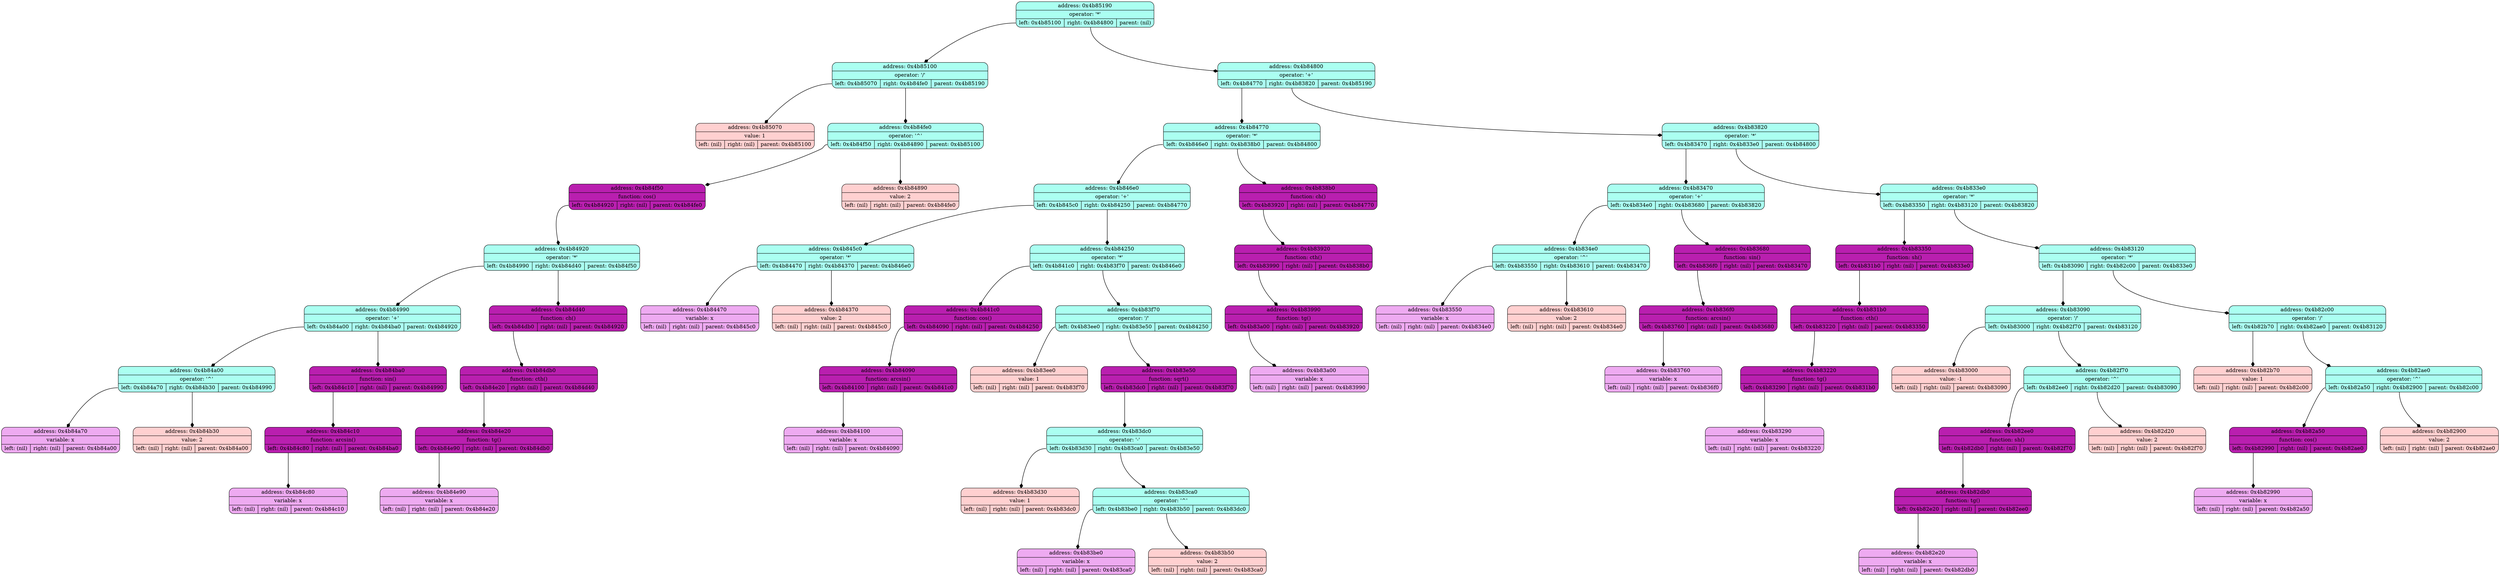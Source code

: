 digraph List {
	dpi = 100;
	fontname = "Comic Sans MS";
	fontsize = 20;
	rankdir  = TB;
graph [fillcolor = lightgreen, ranksep = 1.3, nodesep = 0.5, style = "rounded", color = green, penwidth = 2];
edge [color = black, arrowhead = diamond, arrowsize = 1, penwidth = 1.2];
node1 [shape = Mrecord, style = filled, fillcolor = "#ABFFF1", label ="{address: 0x4b85190|operator: '*'| { <ptr1> left: 0x4b85100| <ptr2> right: 0x4b84800|parent: (nil)}}"]
node2 [shape = Mrecord, style = filled, fillcolor = "#ABFFF1", label ="{address: 0x4b85190|operator: '*'| { <ptr1> left: 0x4b85100| <ptr2> right: 0x4b84800|parent: (nil)}}"]
node1: <ptr1> -> node2; node3 [shape = Mrecord, style = filled, fillcolor = "#ABFFF1", label ="{address: 0x4b85190|operator: '*'| { <ptr1> left: 0x4b85100| <ptr2> right: 0x4b84800|parent: (nil)}}"]
node1: <ptr2> -> node3; 
node2 [shape = Mrecord, style = filled, fillcolor = "#ABFFF1", label ="{address: 0x4b85100|operator: '/'| { <ptr1> left: 0x4b85070| <ptr2> right: 0x4b84fe0|parent: 0x4b85190}}"]
node4 [shape = Mrecord, style = filled, fillcolor = "#ABFFF1", label ="{address: 0x4b85100|operator: '/'| { <ptr1> left: 0x4b85070| <ptr2> right: 0x4b84fe0|parent: 0x4b85190}}"]
node2: <ptr1> -> node4; node5 [shape = Mrecord, style = filled, fillcolor = "#ABFFF1", label ="{address: 0x4b85100|operator: '/'| { <ptr1> left: 0x4b85070| <ptr2> right: 0x4b84fe0|parent: 0x4b85190}}"]
node2: <ptr2> -> node5; 
node3 [shape = Mrecord, style = filled, fillcolor = "#ABFFF1", label ="{address: 0x4b84800|operator: '+'| { <ptr1> left: 0x4b84770| <ptr2> right: 0x4b83820|parent: 0x4b85190}}"]
node6 [shape = Mrecord, style = filled, fillcolor = "#ABFFF1", label ="{address: 0x4b84800|operator: '+'| { <ptr1> left: 0x4b84770| <ptr2> right: 0x4b83820|parent: 0x4b85190}}"]
node3: <ptr1> -> node6; node7 [shape = Mrecord, style = filled, fillcolor = "#ABFFF1", label ="{address: 0x4b84800|operator: '+'| { <ptr1> left: 0x4b84770| <ptr2> right: 0x4b83820|parent: 0x4b85190}}"]
node3: <ptr2> -> node7; 
node4 [shape = Mrecord, style = filled, fillcolor = "#FFD0D0", label ="{address: 0x4b85070|value: 1| { <ptr1> left: (nil)| <ptr2> right: (nil)|parent: 0x4b85100}}"]

node5 [shape = Mrecord, style = filled, fillcolor = "#ABFFF1", label ="{address: 0x4b84fe0|operator: '^'| { <ptr1> left: 0x4b84f50| <ptr2> right: 0x4b84890|parent: 0x4b85100}}"]
node8 [shape = Mrecord, style = filled, fillcolor = "#ABFFF1", label ="{address: 0x4b84fe0|operator: '^'| { <ptr1> left: 0x4b84f50| <ptr2> right: 0x4b84890|parent: 0x4b85100}}"]
node5: <ptr1> -> node8; node9 [shape = Mrecord, style = filled, fillcolor = "#ABFFF1", label ="{address: 0x4b84fe0|operator: '^'| { <ptr1> left: 0x4b84f50| <ptr2> right: 0x4b84890|parent: 0x4b85100}}"]
node5: <ptr2> -> node9; 
node6 [shape = Mrecord, style = filled, fillcolor = "#ABFFF1", label ="{address: 0x4b84770|operator: '*'| { <ptr1> left: 0x4b846e0| <ptr2> right: 0x4b838b0|parent: 0x4b84800}}"]
node10 [shape = Mrecord, style = filled, fillcolor = "#ABFFF1", label ="{address: 0x4b84770|operator: '*'| { <ptr1> left: 0x4b846e0| <ptr2> right: 0x4b838b0|parent: 0x4b84800}}"]
node6: <ptr1> -> node10; node11 [shape = Mrecord, style = filled, fillcolor = "#ABFFF1", label ="{address: 0x4b84770|operator: '*'| { <ptr1> left: 0x4b846e0| <ptr2> right: 0x4b838b0|parent: 0x4b84800}}"]
node6: <ptr2> -> node11; 
node7 [shape = Mrecord, style = filled, fillcolor = "#ABFFF1", label ="{address: 0x4b83820|operator: '*'| { <ptr1> left: 0x4b83470| <ptr2> right: 0x4b833e0|parent: 0x4b84800}}"]
node12 [shape = Mrecord, style = filled, fillcolor = "#ABFFF1", label ="{address: 0x4b83820|operator: '*'| { <ptr1> left: 0x4b83470| <ptr2> right: 0x4b833e0|parent: 0x4b84800}}"]
node7: <ptr1> -> node12; node13 [shape = Mrecord, style = filled, fillcolor = "#ABFFF1", label ="{address: 0x4b83820|operator: '*'| { <ptr1> left: 0x4b83470| <ptr2> right: 0x4b833e0|parent: 0x4b84800}}"]
node7: <ptr2> -> node13; 
node8 [shape = Mrecord, style = filled, fillcolor = "#B91FAF", label ="{address: 0x4b84f50|function: cos()| { <ptr1> left: 0x4b84920| <ptr2> right: (nil)|parent: 0x4b84fe0}}"]
node14 [shape = Mrecord, style = filled, fillcolor = "#B91FAF", label ="{address: 0x4b84f50|function: cos()| { <ptr1> left: 0x4b84920| <ptr2> right: (nil)|parent: 0x4b84fe0}}"]
node8: <ptr1> -> node14; 
node9 [shape = Mrecord, style = filled, fillcolor = "#FFD0D0", label ="{address: 0x4b84890|value: 2| { <ptr1> left: (nil)| <ptr2> right: (nil)|parent: 0x4b84fe0}}"]

node10 [shape = Mrecord, style = filled, fillcolor = "#ABFFF1", label ="{address: 0x4b846e0|operator: '+'| { <ptr1> left: 0x4b845c0| <ptr2> right: 0x4b84250|parent: 0x4b84770}}"]
node15 [shape = Mrecord, style = filled, fillcolor = "#ABFFF1", label ="{address: 0x4b846e0|operator: '+'| { <ptr1> left: 0x4b845c0| <ptr2> right: 0x4b84250|parent: 0x4b84770}}"]
node10: <ptr1> -> node15; node16 [shape = Mrecord, style = filled, fillcolor = "#ABFFF1", label ="{address: 0x4b846e0|operator: '+'| { <ptr1> left: 0x4b845c0| <ptr2> right: 0x4b84250|parent: 0x4b84770}}"]
node10: <ptr2> -> node16; 
node11 [shape = Mrecord, style = filled, fillcolor = "#B91FAF", label ="{address: 0x4b838b0|function: ch()| { <ptr1> left: 0x4b83920| <ptr2> right: (nil)|parent: 0x4b84770}}"]
node17 [shape = Mrecord, style = filled, fillcolor = "#B91FAF", label ="{address: 0x4b838b0|function: ch()| { <ptr1> left: 0x4b83920| <ptr2> right: (nil)|parent: 0x4b84770}}"]
node11: <ptr1> -> node17; 
node12 [shape = Mrecord, style = filled, fillcolor = "#ABFFF1", label ="{address: 0x4b83470|operator: '+'| { <ptr1> left: 0x4b834e0| <ptr2> right: 0x4b83680|parent: 0x4b83820}}"]
node18 [shape = Mrecord, style = filled, fillcolor = "#ABFFF1", label ="{address: 0x4b83470|operator: '+'| { <ptr1> left: 0x4b834e0| <ptr2> right: 0x4b83680|parent: 0x4b83820}}"]
node12: <ptr1> -> node18; node19 [shape = Mrecord, style = filled, fillcolor = "#ABFFF1", label ="{address: 0x4b83470|operator: '+'| { <ptr1> left: 0x4b834e0| <ptr2> right: 0x4b83680|parent: 0x4b83820}}"]
node12: <ptr2> -> node19; 
node13 [shape = Mrecord, style = filled, fillcolor = "#ABFFF1", label ="{address: 0x4b833e0|operator: '*'| { <ptr1> left: 0x4b83350| <ptr2> right: 0x4b83120|parent: 0x4b83820}}"]
node20 [shape = Mrecord, style = filled, fillcolor = "#ABFFF1", label ="{address: 0x4b833e0|operator: '*'| { <ptr1> left: 0x4b83350| <ptr2> right: 0x4b83120|parent: 0x4b83820}}"]
node13: <ptr1> -> node20; node21 [shape = Mrecord, style = filled, fillcolor = "#ABFFF1", label ="{address: 0x4b833e0|operator: '*'| { <ptr1> left: 0x4b83350| <ptr2> right: 0x4b83120|parent: 0x4b83820}}"]
node13: <ptr2> -> node21; 
node14 [shape = Mrecord, style = filled, fillcolor = "#ABFFF1", label ="{address: 0x4b84920|operator: '*'| { <ptr1> left: 0x4b84990| <ptr2> right: 0x4b84d40|parent: 0x4b84f50}}"]
node22 [shape = Mrecord, style = filled, fillcolor = "#ABFFF1", label ="{address: 0x4b84920|operator: '*'| { <ptr1> left: 0x4b84990| <ptr2> right: 0x4b84d40|parent: 0x4b84f50}}"]
node14: <ptr1> -> node22; node23 [shape = Mrecord, style = filled, fillcolor = "#ABFFF1", label ="{address: 0x4b84920|operator: '*'| { <ptr1> left: 0x4b84990| <ptr2> right: 0x4b84d40|parent: 0x4b84f50}}"]
node14: <ptr2> -> node23; 
node15 [shape = Mrecord, style = filled, fillcolor = "#ABFFF1", label ="{address: 0x4b845c0|operator: '*'| { <ptr1> left: 0x4b84470| <ptr2> right: 0x4b84370|parent: 0x4b846e0}}"]
node24 [shape = Mrecord, style = filled, fillcolor = "#ABFFF1", label ="{address: 0x4b845c0|operator: '*'| { <ptr1> left: 0x4b84470| <ptr2> right: 0x4b84370|parent: 0x4b846e0}}"]
node15: <ptr1> -> node24; node25 [shape = Mrecord, style = filled, fillcolor = "#ABFFF1", label ="{address: 0x4b845c0|operator: '*'| { <ptr1> left: 0x4b84470| <ptr2> right: 0x4b84370|parent: 0x4b846e0}}"]
node15: <ptr2> -> node25; 
node16 [shape = Mrecord, style = filled, fillcolor = "#ABFFF1", label ="{address: 0x4b84250|operator: '*'| { <ptr1> left: 0x4b841c0| <ptr2> right: 0x4b83f70|parent: 0x4b846e0}}"]
node26 [shape = Mrecord, style = filled, fillcolor = "#ABFFF1", label ="{address: 0x4b84250|operator: '*'| { <ptr1> left: 0x4b841c0| <ptr2> right: 0x4b83f70|parent: 0x4b846e0}}"]
node16: <ptr1> -> node26; node27 [shape = Mrecord, style = filled, fillcolor = "#ABFFF1", label ="{address: 0x4b84250|operator: '*'| { <ptr1> left: 0x4b841c0| <ptr2> right: 0x4b83f70|parent: 0x4b846e0}}"]
node16: <ptr2> -> node27; 
node17 [shape = Mrecord, style = filled, fillcolor = "#B91FAF", label ="{address: 0x4b83920|function: cth()| { <ptr1> left: 0x4b83990| <ptr2> right: (nil)|parent: 0x4b838b0}}"]
node28 [shape = Mrecord, style = filled, fillcolor = "#B91FAF", label ="{address: 0x4b83920|function: cth()| { <ptr1> left: 0x4b83990| <ptr2> right: (nil)|parent: 0x4b838b0}}"]
node17: <ptr1> -> node28; 
node18 [shape = Mrecord, style = filled, fillcolor = "#ABFFF1", label ="{address: 0x4b834e0|operator: '^'| { <ptr1> left: 0x4b83550| <ptr2> right: 0x4b83610|parent: 0x4b83470}}"]
node29 [shape = Mrecord, style = filled, fillcolor = "#ABFFF1", label ="{address: 0x4b834e0|operator: '^'| { <ptr1> left: 0x4b83550| <ptr2> right: 0x4b83610|parent: 0x4b83470}}"]
node18: <ptr1> -> node29; node30 [shape = Mrecord, style = filled, fillcolor = "#ABFFF1", label ="{address: 0x4b834e0|operator: '^'| { <ptr1> left: 0x4b83550| <ptr2> right: 0x4b83610|parent: 0x4b83470}}"]
node18: <ptr2> -> node30; 
node19 [shape = Mrecord, style = filled, fillcolor = "#B91FAF", label ="{address: 0x4b83680|function: sin()| { <ptr1> left: 0x4b836f0| <ptr2> right: (nil)|parent: 0x4b83470}}"]
node31 [shape = Mrecord, style = filled, fillcolor = "#B91FAF", label ="{address: 0x4b83680|function: sin()| { <ptr1> left: 0x4b836f0| <ptr2> right: (nil)|parent: 0x4b83470}}"]
node19: <ptr1> -> node31; 
node20 [shape = Mrecord, style = filled, fillcolor = "#B91FAF", label ="{address: 0x4b83350|function: sh()| { <ptr1> left: 0x4b831b0| <ptr2> right: (nil)|parent: 0x4b833e0}}"]
node32 [shape = Mrecord, style = filled, fillcolor = "#B91FAF", label ="{address: 0x4b83350|function: sh()| { <ptr1> left: 0x4b831b0| <ptr2> right: (nil)|parent: 0x4b833e0}}"]
node20: <ptr1> -> node32; 
node21 [shape = Mrecord, style = filled, fillcolor = "#ABFFF1", label ="{address: 0x4b83120|operator: '*'| { <ptr1> left: 0x4b83090| <ptr2> right: 0x4b82c00|parent: 0x4b833e0}}"]
node33 [shape = Mrecord, style = filled, fillcolor = "#ABFFF1", label ="{address: 0x4b83120|operator: '*'| { <ptr1> left: 0x4b83090| <ptr2> right: 0x4b82c00|parent: 0x4b833e0}}"]
node21: <ptr1> -> node33; node34 [shape = Mrecord, style = filled, fillcolor = "#ABFFF1", label ="{address: 0x4b83120|operator: '*'| { <ptr1> left: 0x4b83090| <ptr2> right: 0x4b82c00|parent: 0x4b833e0}}"]
node21: <ptr2> -> node34; 
node22 [shape = Mrecord, style = filled, fillcolor = "#ABFFF1", label ="{address: 0x4b84990|operator: '+'| { <ptr1> left: 0x4b84a00| <ptr2> right: 0x4b84ba0|parent: 0x4b84920}}"]
node35 [shape = Mrecord, style = filled, fillcolor = "#ABFFF1", label ="{address: 0x4b84990|operator: '+'| { <ptr1> left: 0x4b84a00| <ptr2> right: 0x4b84ba0|parent: 0x4b84920}}"]
node22: <ptr1> -> node35; node36 [shape = Mrecord, style = filled, fillcolor = "#ABFFF1", label ="{address: 0x4b84990|operator: '+'| { <ptr1> left: 0x4b84a00| <ptr2> right: 0x4b84ba0|parent: 0x4b84920}}"]
node22: <ptr2> -> node36; 
node23 [shape = Mrecord, style = filled, fillcolor = "#B91FAF", label ="{address: 0x4b84d40|function: ch()| { <ptr1> left: 0x4b84db0| <ptr2> right: (nil)|parent: 0x4b84920}}"]
node37 [shape = Mrecord, style = filled, fillcolor = "#B91FAF", label ="{address: 0x4b84d40|function: ch()| { <ptr1> left: 0x4b84db0| <ptr2> right: (nil)|parent: 0x4b84920}}"]
node23: <ptr1> -> node37; 
node24 [shape = Mrecord, style = filled, fillcolor = "#EEAAF1", label ="{address: 0x4b84470|variable: x| { <ptr1> left: (nil)| <ptr2> right: (nil) |parent: 0x4b845c0}}"]

node25 [shape = Mrecord, style = filled, fillcolor = "#FFD0D0", label ="{address: 0x4b84370|value: 2| { <ptr1> left: (nil)| <ptr2> right: (nil)|parent: 0x4b845c0}}"]

node26 [shape = Mrecord, style = filled, fillcolor = "#B91FAF", label ="{address: 0x4b841c0|function: cos()| { <ptr1> left: 0x4b84090| <ptr2> right: (nil)|parent: 0x4b84250}}"]
node38 [shape = Mrecord, style = filled, fillcolor = "#B91FAF", label ="{address: 0x4b841c0|function: cos()| { <ptr1> left: 0x4b84090| <ptr2> right: (nil)|parent: 0x4b84250}}"]
node26: <ptr1> -> node38; 
node27 [shape = Mrecord, style = filled, fillcolor = "#ABFFF1", label ="{address: 0x4b83f70|operator: '/'| { <ptr1> left: 0x4b83ee0| <ptr2> right: 0x4b83e50|parent: 0x4b84250}}"]
node39 [shape = Mrecord, style = filled, fillcolor = "#ABFFF1", label ="{address: 0x4b83f70|operator: '/'| { <ptr1> left: 0x4b83ee0| <ptr2> right: 0x4b83e50|parent: 0x4b84250}}"]
node27: <ptr1> -> node39; node40 [shape = Mrecord, style = filled, fillcolor = "#ABFFF1", label ="{address: 0x4b83f70|operator: '/'| { <ptr1> left: 0x4b83ee0| <ptr2> right: 0x4b83e50|parent: 0x4b84250}}"]
node27: <ptr2> -> node40; 
node28 [shape = Mrecord, style = filled, fillcolor = "#B91FAF", label ="{address: 0x4b83990|function: tg()| { <ptr1> left: 0x4b83a00| <ptr2> right: (nil)|parent: 0x4b83920}}"]
node41 [shape = Mrecord, style = filled, fillcolor = "#B91FAF", label ="{address: 0x4b83990|function: tg()| { <ptr1> left: 0x4b83a00| <ptr2> right: (nil)|parent: 0x4b83920}}"]
node28: <ptr1> -> node41; 
node29 [shape = Mrecord, style = filled, fillcolor = "#EEAAF1", label ="{address: 0x4b83550|variable: x| { <ptr1> left: (nil)| <ptr2> right: (nil) |parent: 0x4b834e0}}"]

node30 [shape = Mrecord, style = filled, fillcolor = "#FFD0D0", label ="{address: 0x4b83610|value: 2| { <ptr1> left: (nil)| <ptr2> right: (nil)|parent: 0x4b834e0}}"]

node31 [shape = Mrecord, style = filled, fillcolor = "#B91FAF", label ="{address: 0x4b836f0|function: arcsin()| { <ptr1> left: 0x4b83760| <ptr2> right: (nil)|parent: 0x4b83680}}"]
node42 [shape = Mrecord, style = filled, fillcolor = "#B91FAF", label ="{address: 0x4b836f0|function: arcsin()| { <ptr1> left: 0x4b83760| <ptr2> right: (nil)|parent: 0x4b83680}}"]
node31: <ptr1> -> node42; 
node32 [shape = Mrecord, style = filled, fillcolor = "#B91FAF", label ="{address: 0x4b831b0|function: cth()| { <ptr1> left: 0x4b83220| <ptr2> right: (nil)|parent: 0x4b83350}}"]
node43 [shape = Mrecord, style = filled, fillcolor = "#B91FAF", label ="{address: 0x4b831b0|function: cth()| { <ptr1> left: 0x4b83220| <ptr2> right: (nil)|parent: 0x4b83350}}"]
node32: <ptr1> -> node43; 
node33 [shape = Mrecord, style = filled, fillcolor = "#ABFFF1", label ="{address: 0x4b83090|operator: '/'| { <ptr1> left: 0x4b83000| <ptr2> right: 0x4b82f70|parent: 0x4b83120}}"]
node44 [shape = Mrecord, style = filled, fillcolor = "#ABFFF1", label ="{address: 0x4b83090|operator: '/'| { <ptr1> left: 0x4b83000| <ptr2> right: 0x4b82f70|parent: 0x4b83120}}"]
node33: <ptr1> -> node44; node45 [shape = Mrecord, style = filled, fillcolor = "#ABFFF1", label ="{address: 0x4b83090|operator: '/'| { <ptr1> left: 0x4b83000| <ptr2> right: 0x4b82f70|parent: 0x4b83120}}"]
node33: <ptr2> -> node45; 
node34 [shape = Mrecord, style = filled, fillcolor = "#ABFFF1", label ="{address: 0x4b82c00|operator: '/'| { <ptr1> left: 0x4b82b70| <ptr2> right: 0x4b82ae0|parent: 0x4b83120}}"]
node46 [shape = Mrecord, style = filled, fillcolor = "#ABFFF1", label ="{address: 0x4b82c00|operator: '/'| { <ptr1> left: 0x4b82b70| <ptr2> right: 0x4b82ae0|parent: 0x4b83120}}"]
node34: <ptr1> -> node46; node47 [shape = Mrecord, style = filled, fillcolor = "#ABFFF1", label ="{address: 0x4b82c00|operator: '/'| { <ptr1> left: 0x4b82b70| <ptr2> right: 0x4b82ae0|parent: 0x4b83120}}"]
node34: <ptr2> -> node47; 
node35 [shape = Mrecord, style = filled, fillcolor = "#ABFFF1", label ="{address: 0x4b84a00|operator: '^'| { <ptr1> left: 0x4b84a70| <ptr2> right: 0x4b84b30|parent: 0x4b84990}}"]
node48 [shape = Mrecord, style = filled, fillcolor = "#ABFFF1", label ="{address: 0x4b84a00|operator: '^'| { <ptr1> left: 0x4b84a70| <ptr2> right: 0x4b84b30|parent: 0x4b84990}}"]
node35: <ptr1> -> node48; node49 [shape = Mrecord, style = filled, fillcolor = "#ABFFF1", label ="{address: 0x4b84a00|operator: '^'| { <ptr1> left: 0x4b84a70| <ptr2> right: 0x4b84b30|parent: 0x4b84990}}"]
node35: <ptr2> -> node49; 
node36 [shape = Mrecord, style = filled, fillcolor = "#B91FAF", label ="{address: 0x4b84ba0|function: sin()| { <ptr1> left: 0x4b84c10| <ptr2> right: (nil)|parent: 0x4b84990}}"]
node50 [shape = Mrecord, style = filled, fillcolor = "#B91FAF", label ="{address: 0x4b84ba0|function: sin()| { <ptr1> left: 0x4b84c10| <ptr2> right: (nil)|parent: 0x4b84990}}"]
node36: <ptr1> -> node50; 
node37 [shape = Mrecord, style = filled, fillcolor = "#B91FAF", label ="{address: 0x4b84db0|function: cth()| { <ptr1> left: 0x4b84e20| <ptr2> right: (nil)|parent: 0x4b84d40}}"]
node51 [shape = Mrecord, style = filled, fillcolor = "#B91FAF", label ="{address: 0x4b84db0|function: cth()| { <ptr1> left: 0x4b84e20| <ptr2> right: (nil)|parent: 0x4b84d40}}"]
node37: <ptr1> -> node51; 
node38 [shape = Mrecord, style = filled, fillcolor = "#B91FAF", label ="{address: 0x4b84090|function: arcsin()| { <ptr1> left: 0x4b84100| <ptr2> right: (nil)|parent: 0x4b841c0}}"]
node52 [shape = Mrecord, style = filled, fillcolor = "#B91FAF", label ="{address: 0x4b84090|function: arcsin()| { <ptr1> left: 0x4b84100| <ptr2> right: (nil)|parent: 0x4b841c0}}"]
node38: <ptr1> -> node52; 
node39 [shape = Mrecord, style = filled, fillcolor = "#FFD0D0", label ="{address: 0x4b83ee0|value: 1| { <ptr1> left: (nil)| <ptr2> right: (nil)|parent: 0x4b83f70}}"]

node40 [shape = Mrecord, style = filled, fillcolor = "#B91FAF", label ="{address: 0x4b83e50|function: sqrt()| { <ptr1> left: 0x4b83dc0| <ptr2> right: (nil)|parent: 0x4b83f70}}"]
node53 [shape = Mrecord, style = filled, fillcolor = "#B91FAF", label ="{address: 0x4b83e50|function: sqrt()| { <ptr1> left: 0x4b83dc0| <ptr2> right: (nil)|parent: 0x4b83f70}}"]
node40: <ptr1> -> node53; 
node41 [shape = Mrecord, style = filled, fillcolor = "#EEAAF1", label ="{address: 0x4b83a00|variable: x| { <ptr1> left: (nil)| <ptr2> right: (nil) |parent: 0x4b83990}}"]

node42 [shape = Mrecord, style = filled, fillcolor = "#EEAAF1", label ="{address: 0x4b83760|variable: x| { <ptr1> left: (nil)| <ptr2> right: (nil) |parent: 0x4b836f0}}"]

node43 [shape = Mrecord, style = filled, fillcolor = "#B91FAF", label ="{address: 0x4b83220|function: tg()| { <ptr1> left: 0x4b83290| <ptr2> right: (nil)|parent: 0x4b831b0}}"]
node54 [shape = Mrecord, style = filled, fillcolor = "#B91FAF", label ="{address: 0x4b83220|function: tg()| { <ptr1> left: 0x4b83290| <ptr2> right: (nil)|parent: 0x4b831b0}}"]
node43: <ptr1> -> node54; 
node44 [shape = Mrecord, style = filled, fillcolor = "#FFD0D0", label ="{address: 0x4b83000|value: -1| { <ptr1> left: (nil)| <ptr2> right: (nil)|parent: 0x4b83090}}"]

node45 [shape = Mrecord, style = filled, fillcolor = "#ABFFF1", label ="{address: 0x4b82f70|operator: '^'| { <ptr1> left: 0x4b82ee0| <ptr2> right: 0x4b82d20|parent: 0x4b83090}}"]
node55 [shape = Mrecord, style = filled, fillcolor = "#ABFFF1", label ="{address: 0x4b82f70|operator: '^'| { <ptr1> left: 0x4b82ee0| <ptr2> right: 0x4b82d20|parent: 0x4b83090}}"]
node45: <ptr1> -> node55; node56 [shape = Mrecord, style = filled, fillcolor = "#ABFFF1", label ="{address: 0x4b82f70|operator: '^'| { <ptr1> left: 0x4b82ee0| <ptr2> right: 0x4b82d20|parent: 0x4b83090}}"]
node45: <ptr2> -> node56; 
node46 [shape = Mrecord, style = filled, fillcolor = "#FFD0D0", label ="{address: 0x4b82b70|value: 1| { <ptr1> left: (nil)| <ptr2> right: (nil)|parent: 0x4b82c00}}"]

node47 [shape = Mrecord, style = filled, fillcolor = "#ABFFF1", label ="{address: 0x4b82ae0|operator: '^'| { <ptr1> left: 0x4b82a50| <ptr2> right: 0x4b82900|parent: 0x4b82c00}}"]
node57 [shape = Mrecord, style = filled, fillcolor = "#ABFFF1", label ="{address: 0x4b82ae0|operator: '^'| { <ptr1> left: 0x4b82a50| <ptr2> right: 0x4b82900|parent: 0x4b82c00}}"]
node47: <ptr1> -> node57; node58 [shape = Mrecord, style = filled, fillcolor = "#ABFFF1", label ="{address: 0x4b82ae0|operator: '^'| { <ptr1> left: 0x4b82a50| <ptr2> right: 0x4b82900|parent: 0x4b82c00}}"]
node47: <ptr2> -> node58; 
node48 [shape = Mrecord, style = filled, fillcolor = "#EEAAF1", label ="{address: 0x4b84a70|variable: x| { <ptr1> left: (nil)| <ptr2> right: (nil) |parent: 0x4b84a00}}"]

node49 [shape = Mrecord, style = filled, fillcolor = "#FFD0D0", label ="{address: 0x4b84b30|value: 2| { <ptr1> left: (nil)| <ptr2> right: (nil)|parent: 0x4b84a00}}"]

node50 [shape = Mrecord, style = filled, fillcolor = "#B91FAF", label ="{address: 0x4b84c10|function: arcsin()| { <ptr1> left: 0x4b84c80| <ptr2> right: (nil)|parent: 0x4b84ba0}}"]
node59 [shape = Mrecord, style = filled, fillcolor = "#B91FAF", label ="{address: 0x4b84c10|function: arcsin()| { <ptr1> left: 0x4b84c80| <ptr2> right: (nil)|parent: 0x4b84ba0}}"]
node50: <ptr1> -> node59; 
node51 [shape = Mrecord, style = filled, fillcolor = "#B91FAF", label ="{address: 0x4b84e20|function: tg()| { <ptr1> left: 0x4b84e90| <ptr2> right: (nil)|parent: 0x4b84db0}}"]
node60 [shape = Mrecord, style = filled, fillcolor = "#B91FAF", label ="{address: 0x4b84e20|function: tg()| { <ptr1> left: 0x4b84e90| <ptr2> right: (nil)|parent: 0x4b84db0}}"]
node51: <ptr1> -> node60; 
node52 [shape = Mrecord, style = filled, fillcolor = "#EEAAF1", label ="{address: 0x4b84100|variable: x| { <ptr1> left: (nil)| <ptr2> right: (nil) |parent: 0x4b84090}}"]

node53 [shape = Mrecord, style = filled, fillcolor = "#ABFFF1", label ="{address: 0x4b83dc0|operator: '-'| { <ptr1> left: 0x4b83d30| <ptr2> right: 0x4b83ca0|parent: 0x4b83e50}}"]
node61 [shape = Mrecord, style = filled, fillcolor = "#ABFFF1", label ="{address: 0x4b83dc0|operator: '-'| { <ptr1> left: 0x4b83d30| <ptr2> right: 0x4b83ca0|parent: 0x4b83e50}}"]
node53: <ptr1> -> node61; node62 [shape = Mrecord, style = filled, fillcolor = "#ABFFF1", label ="{address: 0x4b83dc0|operator: '-'| { <ptr1> left: 0x4b83d30| <ptr2> right: 0x4b83ca0|parent: 0x4b83e50}}"]
node53: <ptr2> -> node62; 
node54 [shape = Mrecord, style = filled, fillcolor = "#EEAAF1", label ="{address: 0x4b83290|variable: x| { <ptr1> left: (nil)| <ptr2> right: (nil) |parent: 0x4b83220}}"]

node55 [shape = Mrecord, style = filled, fillcolor = "#B91FAF", label ="{address: 0x4b82ee0|function: sh()| { <ptr1> left: 0x4b82db0| <ptr2> right: (nil)|parent: 0x4b82f70}}"]
node63 [shape = Mrecord, style = filled, fillcolor = "#B91FAF", label ="{address: 0x4b82ee0|function: sh()| { <ptr1> left: 0x4b82db0| <ptr2> right: (nil)|parent: 0x4b82f70}}"]
node55: <ptr1> -> node63; 
node56 [shape = Mrecord, style = filled, fillcolor = "#FFD0D0", label ="{address: 0x4b82d20|value: 2| { <ptr1> left: (nil)| <ptr2> right: (nil)|parent: 0x4b82f70}}"]

node57 [shape = Mrecord, style = filled, fillcolor = "#B91FAF", label ="{address: 0x4b82a50|function: cos()| { <ptr1> left: 0x4b82990| <ptr2> right: (nil)|parent: 0x4b82ae0}}"]
node64 [shape = Mrecord, style = filled, fillcolor = "#B91FAF", label ="{address: 0x4b82a50|function: cos()| { <ptr1> left: 0x4b82990| <ptr2> right: (nil)|parent: 0x4b82ae0}}"]
node57: <ptr1> -> node64; 
node58 [shape = Mrecord, style = filled, fillcolor = "#FFD0D0", label ="{address: 0x4b82900|value: 2| { <ptr1> left: (nil)| <ptr2> right: (nil)|parent: 0x4b82ae0}}"]

node59 [shape = Mrecord, style = filled, fillcolor = "#EEAAF1", label ="{address: 0x4b84c80|variable: x| { <ptr1> left: (nil)| <ptr2> right: (nil) |parent: 0x4b84c10}}"]

node60 [shape = Mrecord, style = filled, fillcolor = "#EEAAF1", label ="{address: 0x4b84e90|variable: x| { <ptr1> left: (nil)| <ptr2> right: (nil) |parent: 0x4b84e20}}"]

node61 [shape = Mrecord, style = filled, fillcolor = "#FFD0D0", label ="{address: 0x4b83d30|value: 1| { <ptr1> left: (nil)| <ptr2> right: (nil)|parent: 0x4b83dc0}}"]

node62 [shape = Mrecord, style = filled, fillcolor = "#ABFFF1", label ="{address: 0x4b83ca0|operator: '^'| { <ptr1> left: 0x4b83be0| <ptr2> right: 0x4b83b50|parent: 0x4b83dc0}}"]
node65 [shape = Mrecord, style = filled, fillcolor = "#ABFFF1", label ="{address: 0x4b83ca0|operator: '^'| { <ptr1> left: 0x4b83be0| <ptr2> right: 0x4b83b50|parent: 0x4b83dc0}}"]
node62: <ptr1> -> node65; node66 [shape = Mrecord, style = filled, fillcolor = "#ABFFF1", label ="{address: 0x4b83ca0|operator: '^'| { <ptr1> left: 0x4b83be0| <ptr2> right: 0x4b83b50|parent: 0x4b83dc0}}"]
node62: <ptr2> -> node66; 
node63 [shape = Mrecord, style = filled, fillcolor = "#B91FAF", label ="{address: 0x4b82db0|function: tg()| { <ptr1> left: 0x4b82e20| <ptr2> right: (nil)|parent: 0x4b82ee0}}"]
node67 [shape = Mrecord, style = filled, fillcolor = "#B91FAF", label ="{address: 0x4b82db0|function: tg()| { <ptr1> left: 0x4b82e20| <ptr2> right: (nil)|parent: 0x4b82ee0}}"]
node63: <ptr1> -> node67; 
node64 [shape = Mrecord, style = filled, fillcolor = "#EEAAF1", label ="{address: 0x4b82990|variable: x| { <ptr1> left: (nil)| <ptr2> right: (nil) |parent: 0x4b82a50}}"]

node65 [shape = Mrecord, style = filled, fillcolor = "#EEAAF1", label ="{address: 0x4b83be0|variable: x| { <ptr1> left: (nil)| <ptr2> right: (nil) |parent: 0x4b83ca0}}"]

node66 [shape = Mrecord, style = filled, fillcolor = "#FFD0D0", label ="{address: 0x4b83b50|value: 2| { <ptr1> left: (nil)| <ptr2> right: (nil)|parent: 0x4b83ca0}}"]

node67 [shape = Mrecord, style = filled, fillcolor = "#EEAAF1", label ="{address: 0x4b82e20|variable: x| { <ptr1> left: (nil)| <ptr2> right: (nil) |parent: 0x4b82db0}}"]

}